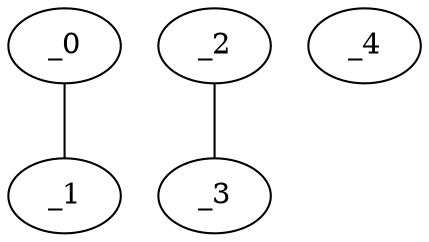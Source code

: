 graph HP1_0033 {
	_0	 [x="0.94794",
		y="3.09973"];
	_1	 [x="0.824304",
		y="1.12061"];
	_0 -- _1;
	_2	 [x="1.68821",
		y="0.264086"];
	_3	 [x="1.55633",
		y="2.75615"];
	_2 -- _3;
	_4	 [x="0.713267",
		y="1.73923"];
}

